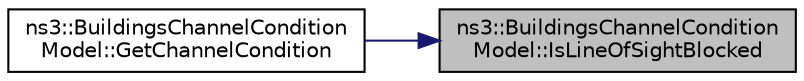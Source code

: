 digraph "ns3::BuildingsChannelConditionModel::IsLineOfSightBlocked"
{
 // LATEX_PDF_SIZE
  edge [fontname="Helvetica",fontsize="10",labelfontname="Helvetica",labelfontsize="10"];
  node [fontname="Helvetica",fontsize="10",shape=record];
  rankdir="RL";
  Node1 [label="ns3::BuildingsChannelCondition\lModel::IsLineOfSightBlocked",height=0.2,width=0.4,color="black", fillcolor="grey75", style="filled", fontcolor="black",tooltip="Checks if the line of sight between position l1 and position l2 is blocked by a building."];
  Node1 -> Node2 [dir="back",color="midnightblue",fontsize="10",style="solid",fontname="Helvetica"];
  Node2 [label="ns3::BuildingsChannelCondition\lModel::GetChannelCondition",height=0.2,width=0.4,color="black", fillcolor="white", style="filled",URL="$classns3_1_1_buildings_channel_condition_model.html#a33a93a848acc2fb6ba1c09648c12bc50",tooltip="Computes the condition of the channel between a and b."];
}
